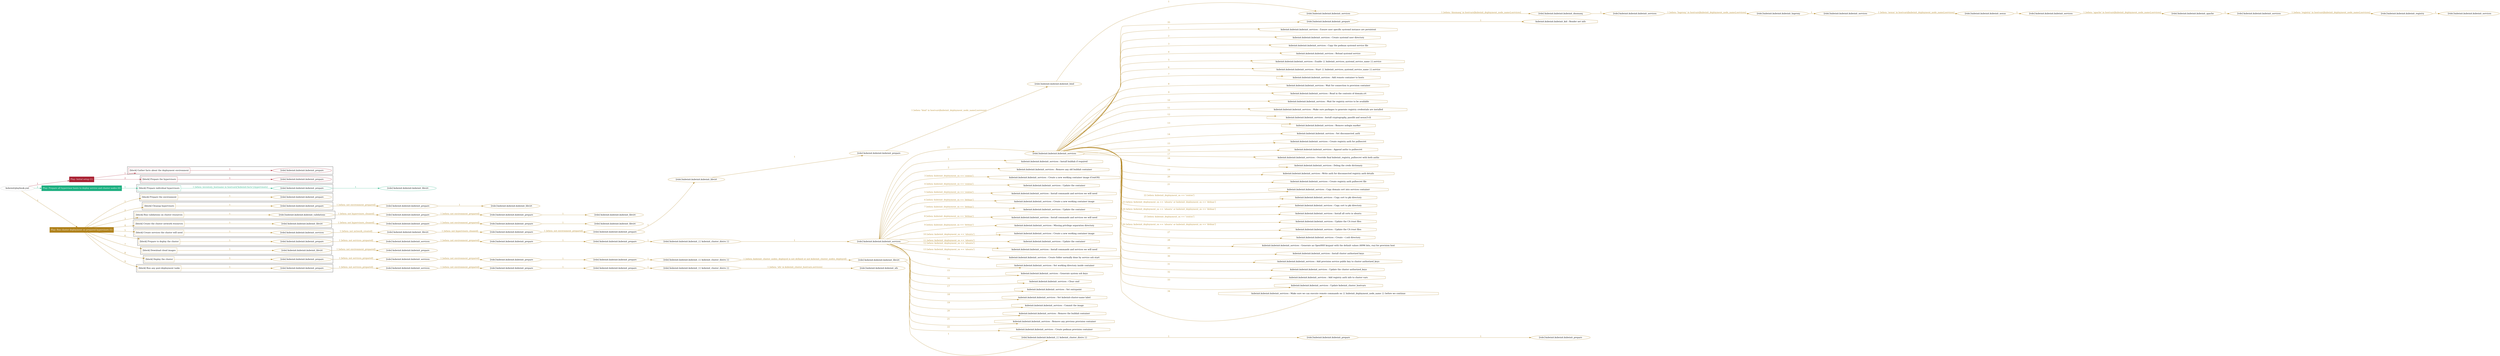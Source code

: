 digraph {
	graph [concentrate=true ordering=in rankdir=LR ratio=fill]
	edge [esep=5 sep=10]
	"kubeinit/playbook.yml" [id=root_node style=dotted]
	play_6368decb [label="Play: Initial setup (1)" color="#aa2233" fontcolor="#ffffff" id=play_6368decb shape=box style=filled tooltip=localhost]
	"kubeinit/playbook.yml" -> play_6368decb [label="1 " color="#aa2233" fontcolor="#aa2233" id=edge_22d1f5cd labeltooltip="1 " tooltip="1 "]
	subgraph "kubeinit.kubeinit.kubeinit_prepare" {
		role_af27869e [label="[role] kubeinit.kubeinit.kubeinit_prepare" color="#aa2233" id=role_af27869e tooltip="kubeinit.kubeinit.kubeinit_prepare"]
	}
	subgraph "kubeinit.kubeinit.kubeinit_prepare" {
		role_75b802d0 [label="[role] kubeinit.kubeinit.kubeinit_prepare" color="#aa2233" id=role_75b802d0 tooltip="kubeinit.kubeinit.kubeinit_prepare"]
	}
	subgraph "Play: Initial setup (1)" {
		play_6368decb -> block_4149a6dd [label=1 color="#aa2233" fontcolor="#aa2233" id=edge_c7c6b419 labeltooltip=1 tooltip=1]
		subgraph cluster_block_4149a6dd {
			block_4149a6dd [label="[block] Gather facts about the deployment environment" color="#aa2233" id=block_4149a6dd labeltooltip="Gather facts about the deployment environment" shape=box tooltip="Gather facts about the deployment environment"]
			block_4149a6dd -> role_af27869e [label="1 " color="#aa2233" fontcolor="#aa2233" id=edge_cffefa87 labeltooltip="1 " tooltip="1 "]
		}
		play_6368decb -> block_045c70bd [label=2 color="#aa2233" fontcolor="#aa2233" id=edge_3e06f135 labeltooltip=2 tooltip=2]
		subgraph cluster_block_045c70bd {
			block_045c70bd [label="[block] Prepare the hypervisors" color="#aa2233" id=block_045c70bd labeltooltip="Prepare the hypervisors" shape=box tooltip="Prepare the hypervisors"]
			block_045c70bd -> role_75b802d0 [label="1 " color="#aa2233" fontcolor="#aa2233" id=edge_b7607c8a labeltooltip="1 " tooltip="1 "]
		}
	}
	play_380cb801 [label="Play: Prepare all hypervisor hosts to deploy service and cluster nodes (0)" color="#1daf80" fontcolor="#ffffff" id=play_380cb801 shape=box style=filled tooltip="Play: Prepare all hypervisor hosts to deploy service and cluster nodes (0)"]
	"kubeinit/playbook.yml" -> play_380cb801 [label="2 " color="#1daf80" fontcolor="#1daf80" id=edge_76091f05 labeltooltip="2 " tooltip="2 "]
	subgraph "kubeinit.kubeinit.kubeinit_libvirt" {
		role_a0894254 [label="[role] kubeinit.kubeinit.kubeinit_libvirt" color="#1daf80" id=role_a0894254 tooltip="kubeinit.kubeinit.kubeinit_libvirt"]
	}
	subgraph "kubeinit.kubeinit.kubeinit_prepare" {
		role_86d5f048 [label="[role] kubeinit.kubeinit.kubeinit_prepare" color="#1daf80" id=role_86d5f048 tooltip="kubeinit.kubeinit.kubeinit_prepare"]
		role_86d5f048 -> role_a0894254 [label="1 " color="#1daf80" fontcolor="#1daf80" id=edge_fbe351bd labeltooltip="1 " tooltip="1 "]
	}
	subgraph "Play: Prepare all hypervisor hosts to deploy service and cluster nodes (0)" {
		play_380cb801 -> block_e3e93299 [label=1 color="#1daf80" fontcolor="#1daf80" id=edge_cedb4807 labeltooltip=1 tooltip=1]
		subgraph cluster_block_e3e93299 {
			block_e3e93299 [label="[block] Prepare individual hypervisors" color="#1daf80" id=block_e3e93299 labeltooltip="Prepare individual hypervisors" shape=box tooltip="Prepare individual hypervisors"]
			block_e3e93299 -> role_86d5f048 [label="1 [when: inventory_hostname in hostvars['kubeinit-facts'].hypervisors]" color="#1daf80" fontcolor="#1daf80" id=edge_11843541 labeltooltip="1 [when: inventory_hostname in hostvars['kubeinit-facts'].hypervisors]" tooltip="1 [when: inventory_hostname in hostvars['kubeinit-facts'].hypervisors]"]
		}
	}
	play_3caa5ac3 [label="Play: Run cluster deployment on prepared hypervisors (1)" color="#b0821c" fontcolor="#ffffff" id=play_3caa5ac3 shape=box style=filled tooltip=localhost]
	"kubeinit/playbook.yml" -> play_3caa5ac3 [label="3 " color="#b0821c" fontcolor="#b0821c" id=edge_ebc3ae12 labeltooltip="3 " tooltip="3 "]
	subgraph "kubeinit.kubeinit.kubeinit_prepare" {
		role_50d7f65a [label="[role] kubeinit.kubeinit.kubeinit_prepare" color="#b0821c" id=role_50d7f65a tooltip="kubeinit.kubeinit.kubeinit_prepare"]
	}
	subgraph "kubeinit.kubeinit.kubeinit_libvirt" {
		role_708b36d9 [label="[role] kubeinit.kubeinit.kubeinit_libvirt" color="#b0821c" id=role_708b36d9 tooltip="kubeinit.kubeinit.kubeinit_libvirt"]
	}
	subgraph "kubeinit.kubeinit.kubeinit_prepare" {
		role_cf2ed50d [label="[role] kubeinit.kubeinit.kubeinit_prepare" color="#b0821c" id=role_cf2ed50d tooltip="kubeinit.kubeinit.kubeinit_prepare"]
		role_cf2ed50d -> role_708b36d9 [label="1 " color="#b0821c" fontcolor="#b0821c" id=edge_85cb37f7 labeltooltip="1 " tooltip="1 "]
	}
	subgraph "kubeinit.kubeinit.kubeinit_prepare" {
		role_0a680c0c [label="[role] kubeinit.kubeinit.kubeinit_prepare" color="#b0821c" id=role_0a680c0c tooltip="kubeinit.kubeinit.kubeinit_prepare"]
		role_0a680c0c -> role_cf2ed50d [label="1 [when: not environment_prepared]" color="#b0821c" fontcolor="#b0821c" id=edge_2763e4c8 labeltooltip="1 [when: not environment_prepared]" tooltip="1 [when: not environment_prepared]"]
	}
	subgraph "kubeinit.kubeinit.kubeinit_libvirt" {
		role_84ce7282 [label="[role] kubeinit.kubeinit.kubeinit_libvirt" color="#b0821c" id=role_84ce7282 tooltip="kubeinit.kubeinit.kubeinit_libvirt"]
	}
	subgraph "kubeinit.kubeinit.kubeinit_prepare" {
		role_3beb1ab3 [label="[role] kubeinit.kubeinit.kubeinit_prepare" color="#b0821c" id=role_3beb1ab3 tooltip="kubeinit.kubeinit.kubeinit_prepare"]
		role_3beb1ab3 -> role_84ce7282 [label="1 " color="#b0821c" fontcolor="#b0821c" id=edge_7fbaeeff labeltooltip="1 " tooltip="1 "]
	}
	subgraph "kubeinit.kubeinit.kubeinit_prepare" {
		role_bb0002d6 [label="[role] kubeinit.kubeinit.kubeinit_prepare" color="#b0821c" id=role_bb0002d6 tooltip="kubeinit.kubeinit.kubeinit_prepare"]
		role_bb0002d6 -> role_3beb1ab3 [label="1 [when: not environment_prepared]" color="#b0821c" fontcolor="#b0821c" id=edge_559a1ad9 labeltooltip="1 [when: not environment_prepared]" tooltip="1 [when: not environment_prepared]"]
	}
	subgraph "kubeinit.kubeinit.kubeinit_validations" {
		role_0e9be8a3 [label="[role] kubeinit.kubeinit.kubeinit_validations" color="#b0821c" id=role_0e9be8a3 tooltip="kubeinit.kubeinit.kubeinit_validations"]
		role_0e9be8a3 -> role_bb0002d6 [label="1 [when: not hypervisors_cleaned]" color="#b0821c" fontcolor="#b0821c" id=edge_63990140 labeltooltip="1 [when: not hypervisors_cleaned]" tooltip="1 [when: not hypervisors_cleaned]"]
	}
	subgraph "kubeinit.kubeinit.kubeinit_libvirt" {
		role_fa993eea [label="[role] kubeinit.kubeinit.kubeinit_libvirt" color="#b0821c" id=role_fa993eea tooltip="kubeinit.kubeinit.kubeinit_libvirt"]
	}
	subgraph "kubeinit.kubeinit.kubeinit_prepare" {
		role_da7eb01d [label="[role] kubeinit.kubeinit.kubeinit_prepare" color="#b0821c" id=role_da7eb01d tooltip="kubeinit.kubeinit.kubeinit_prepare"]
		role_da7eb01d -> role_fa993eea [label="1 " color="#b0821c" fontcolor="#b0821c" id=edge_c2f574f6 labeltooltip="1 " tooltip="1 "]
	}
	subgraph "kubeinit.kubeinit.kubeinit_prepare" {
		role_6fe54c2c [label="[role] kubeinit.kubeinit.kubeinit_prepare" color="#b0821c" id=role_6fe54c2c tooltip="kubeinit.kubeinit.kubeinit_prepare"]
		role_6fe54c2c -> role_da7eb01d [label="1 [when: not environment_prepared]" color="#b0821c" fontcolor="#b0821c" id=edge_3d5237a5 labeltooltip="1 [when: not environment_prepared]" tooltip="1 [when: not environment_prepared]"]
	}
	subgraph "kubeinit.kubeinit.kubeinit_libvirt" {
		role_018dd13a [label="[role] kubeinit.kubeinit.kubeinit_libvirt" color="#b0821c" id=role_018dd13a tooltip="kubeinit.kubeinit.kubeinit_libvirt"]
		role_018dd13a -> role_6fe54c2c [label="1 [when: not hypervisors_cleaned]" color="#b0821c" fontcolor="#b0821c" id=edge_c5fc4caa labeltooltip="1 [when: not hypervisors_cleaned]" tooltip="1 [when: not hypervisors_cleaned]"]
	}
	subgraph "kubeinit.kubeinit.kubeinit_services" {
		role_279297cd [label="[role] kubeinit.kubeinit.kubeinit_services" color="#b0821c" id=role_279297cd tooltip="kubeinit.kubeinit.kubeinit_services"]
	}
	subgraph "kubeinit.kubeinit.kubeinit_registry" {
		role_5c20cfe4 [label="[role] kubeinit.kubeinit.kubeinit_registry" color="#b0821c" id=role_5c20cfe4 tooltip="kubeinit.kubeinit.kubeinit_registry"]
		role_5c20cfe4 -> role_279297cd [label="1 " color="#b0821c" fontcolor="#b0821c" id=edge_ecc319fb labeltooltip="1 " tooltip="1 "]
	}
	subgraph "kubeinit.kubeinit.kubeinit_services" {
		role_ecaef382 [label="[role] kubeinit.kubeinit.kubeinit_services" color="#b0821c" id=role_ecaef382 tooltip="kubeinit.kubeinit.kubeinit_services"]
		role_ecaef382 -> role_5c20cfe4 [label="1 [when: 'registry' in hostvars[kubeinit_deployment_node_name].services]" color="#b0821c" fontcolor="#b0821c" id=edge_1a4801a7 labeltooltip="1 [when: 'registry' in hostvars[kubeinit_deployment_node_name].services]" tooltip="1 [when: 'registry' in hostvars[kubeinit_deployment_node_name].services]"]
	}
	subgraph "kubeinit.kubeinit.kubeinit_apache" {
		role_c13dec02 [label="[role] kubeinit.kubeinit.kubeinit_apache" color="#b0821c" id=role_c13dec02 tooltip="kubeinit.kubeinit.kubeinit_apache"]
		role_c13dec02 -> role_ecaef382 [label="1 " color="#b0821c" fontcolor="#b0821c" id=edge_f76a4298 labeltooltip="1 " tooltip="1 "]
	}
	subgraph "kubeinit.kubeinit.kubeinit_services" {
		role_3bd1f605 [label="[role] kubeinit.kubeinit.kubeinit_services" color="#b0821c" id=role_3bd1f605 tooltip="kubeinit.kubeinit.kubeinit_services"]
		role_3bd1f605 -> role_c13dec02 [label="1 [when: 'apache' in hostvars[kubeinit_deployment_node_name].services]" color="#b0821c" fontcolor="#b0821c" id=edge_e2a0a5da labeltooltip="1 [when: 'apache' in hostvars[kubeinit_deployment_node_name].services]" tooltip="1 [when: 'apache' in hostvars[kubeinit_deployment_node_name].services]"]
	}
	subgraph "kubeinit.kubeinit.kubeinit_nexus" {
		role_ab4be271 [label="[role] kubeinit.kubeinit.kubeinit_nexus" color="#b0821c" id=role_ab4be271 tooltip="kubeinit.kubeinit.kubeinit_nexus"]
		role_ab4be271 -> role_3bd1f605 [label="1 " color="#b0821c" fontcolor="#b0821c" id=edge_ff393194 labeltooltip="1 " tooltip="1 "]
	}
	subgraph "kubeinit.kubeinit.kubeinit_services" {
		role_dc35b28a [label="[role] kubeinit.kubeinit.kubeinit_services" color="#b0821c" id=role_dc35b28a tooltip="kubeinit.kubeinit.kubeinit_services"]
		role_dc35b28a -> role_ab4be271 [label="1 [when: 'nexus' in hostvars[kubeinit_deployment_node_name].services]" color="#b0821c" fontcolor="#b0821c" id=edge_ba1a3f52 labeltooltip="1 [when: 'nexus' in hostvars[kubeinit_deployment_node_name].services]" tooltip="1 [when: 'nexus' in hostvars[kubeinit_deployment_node_name].services]"]
	}
	subgraph "kubeinit.kubeinit.kubeinit_haproxy" {
		role_926727ff [label="[role] kubeinit.kubeinit.kubeinit_haproxy" color="#b0821c" id=role_926727ff tooltip="kubeinit.kubeinit.kubeinit_haproxy"]
		role_926727ff -> role_dc35b28a [label="1 " color="#b0821c" fontcolor="#b0821c" id=edge_dab10b30 labeltooltip="1 " tooltip="1 "]
	}
	subgraph "kubeinit.kubeinit.kubeinit_services" {
		role_020812c1 [label="[role] kubeinit.kubeinit.kubeinit_services" color="#b0821c" id=role_020812c1 tooltip="kubeinit.kubeinit.kubeinit_services"]
		role_020812c1 -> role_926727ff [label="1 [when: 'haproxy' in hostvars[kubeinit_deployment_node_name].services]" color="#b0821c" fontcolor="#b0821c" id=edge_1b234868 labeltooltip="1 [when: 'haproxy' in hostvars[kubeinit_deployment_node_name].services]" tooltip="1 [when: 'haproxy' in hostvars[kubeinit_deployment_node_name].services]"]
	}
	subgraph "kubeinit.kubeinit.kubeinit_dnsmasq" {
		role_80fc2c1e [label="[role] kubeinit.kubeinit.kubeinit_dnsmasq" color="#b0821c" id=role_80fc2c1e tooltip="kubeinit.kubeinit.kubeinit_dnsmasq"]
		role_80fc2c1e -> role_020812c1 [label="1 " color="#b0821c" fontcolor="#b0821c" id=edge_bc0c0430 labeltooltip="1 " tooltip="1 "]
	}
	subgraph "kubeinit.kubeinit.kubeinit_services" {
		role_b00306df [label="[role] kubeinit.kubeinit.kubeinit_services" color="#b0821c" id=role_b00306df tooltip="kubeinit.kubeinit.kubeinit_services"]
		role_b00306df -> role_80fc2c1e [label="1 [when: 'dnsmasq' in hostvars[kubeinit_deployment_node_name].services]" color="#b0821c" fontcolor="#b0821c" id=edge_8e75e10c labeltooltip="1 [when: 'dnsmasq' in hostvars[kubeinit_deployment_node_name].services]" tooltip="1 [when: 'dnsmasq' in hostvars[kubeinit_deployment_node_name].services]"]
	}
	subgraph "kubeinit.kubeinit.kubeinit_bind" {
		role_41558fbc [label="[role] kubeinit.kubeinit.kubeinit_bind" color="#b0821c" id=role_41558fbc tooltip="kubeinit.kubeinit.kubeinit_bind"]
		role_41558fbc -> role_b00306df [label="1 " color="#b0821c" fontcolor="#b0821c" id=edge_d7f1b38c labeltooltip="1 " tooltip="1 "]
	}
	subgraph "kubeinit.kubeinit.kubeinit_prepare" {
		role_efe3eb4e [label="[role] kubeinit.kubeinit.kubeinit_prepare" color="#b0821c" id=role_efe3eb4e tooltip="kubeinit.kubeinit.kubeinit_prepare"]
		role_efe3eb4e -> role_41558fbc [label="1 [when: 'bind' in hostvars[kubeinit_deployment_node_name].services]" color="#b0821c" fontcolor="#b0821c" id=edge_e398b87c labeltooltip="1 [when: 'bind' in hostvars[kubeinit_deployment_node_name].services]" tooltip="1 [when: 'bind' in hostvars[kubeinit_deployment_node_name].services]"]
	}
	subgraph "kubeinit.kubeinit.kubeinit_libvirt" {
		role_57614a74 [label="[role] kubeinit.kubeinit.kubeinit_libvirt" color="#b0821c" id=role_57614a74 tooltip="kubeinit.kubeinit.kubeinit_libvirt"]
		role_57614a74 -> role_efe3eb4e [label="1 " color="#b0821c" fontcolor="#b0821c" id=edge_ee27d0e4 labeltooltip="1 " tooltip="1 "]
	}
	subgraph "kubeinit.kubeinit.kubeinit_prepare" {
		role_319a0b5f [label="[role] kubeinit.kubeinit.kubeinit_prepare" color="#b0821c" id=role_319a0b5f tooltip="kubeinit.kubeinit.kubeinit_prepare"]
		role_319a0b5f -> role_57614a74 [label="1 " color="#b0821c" fontcolor="#b0821c" id=edge_068053d1 labeltooltip="1 " tooltip="1 "]
	}
	subgraph "kubeinit.kubeinit.kubeinit_prepare" {
		role_cad4e9c5 [label="[role] kubeinit.kubeinit.kubeinit_prepare" color="#b0821c" id=role_cad4e9c5 tooltip="kubeinit.kubeinit.kubeinit_prepare"]
		role_cad4e9c5 -> role_319a0b5f [label="1 [when: not environment_prepared]" color="#b0821c" fontcolor="#b0821c" id=edge_8c547e0d labeltooltip="1 [when: not environment_prepared]" tooltip="1 [when: not environment_prepared]"]
	}
	subgraph "kubeinit.kubeinit.kubeinit_libvirt" {
		role_f8157eca [label="[role] kubeinit.kubeinit.kubeinit_libvirt" color="#b0821c" id=role_f8157eca tooltip="kubeinit.kubeinit.kubeinit_libvirt"]
		role_f8157eca -> role_cad4e9c5 [label="1 [when: not hypervisors_cleaned]" color="#b0821c" fontcolor="#b0821c" id=edge_7fd79ed9 labeltooltip="1 [when: not hypervisors_cleaned]" tooltip="1 [when: not hypervisors_cleaned]"]
	}
	subgraph "kubeinit.kubeinit.kubeinit_services" {
		role_472c8a89 [label="[role] kubeinit.kubeinit.kubeinit_services" color="#b0821c" id=role_472c8a89 tooltip="kubeinit.kubeinit.kubeinit_services"]
		role_472c8a89 -> role_f8157eca [label="1 [when: not network_created]" color="#b0821c" fontcolor="#b0821c" id=edge_64c0681a labeltooltip="1 [when: not network_created]" tooltip="1 [when: not network_created]"]
	}
	subgraph "kubeinit.kubeinit.kubeinit_prepare" {
		role_efee268f [label="[role] kubeinit.kubeinit.kubeinit_prepare" color="#b0821c" id=role_efee268f tooltip="kubeinit.kubeinit.kubeinit_prepare"]
		task_ff4dded9 [label="kubeinit.kubeinit.kubeinit_kid : Render net info" color="#b0821c" id=task_ff4dded9 shape=octagon tooltip="kubeinit.kubeinit.kubeinit_kid : Render net info"]
		role_efee268f -> task_ff4dded9 [label="1 " color="#b0821c" fontcolor="#b0821c" id=edge_2e38d897 labeltooltip="1 " tooltip="1 "]
	}
	subgraph "kubeinit.kubeinit.kubeinit_services" {
		role_0072fceb [label="[role] kubeinit.kubeinit.kubeinit_services" color="#b0821c" id=role_0072fceb tooltip="kubeinit.kubeinit.kubeinit_services"]
		task_d3b5e187 [label="kubeinit.kubeinit.kubeinit_services : Ensure user specific systemd instance are persistent" color="#b0821c" id=task_d3b5e187 shape=octagon tooltip="kubeinit.kubeinit.kubeinit_services : Ensure user specific systemd instance are persistent"]
		role_0072fceb -> task_d3b5e187 [label="1 " color="#b0821c" fontcolor="#b0821c" id=edge_1f3b4fd7 labeltooltip="1 " tooltip="1 "]
		task_7bacd6cc [label="kubeinit.kubeinit.kubeinit_services : Create systemd user directory" color="#b0821c" id=task_7bacd6cc shape=octagon tooltip="kubeinit.kubeinit.kubeinit_services : Create systemd user directory"]
		role_0072fceb -> task_7bacd6cc [label="2 " color="#b0821c" fontcolor="#b0821c" id=edge_d66ccae3 labeltooltip="2 " tooltip="2 "]
		task_7bed6c79 [label="kubeinit.kubeinit.kubeinit_services : Copy the podman systemd service file" color="#b0821c" id=task_7bed6c79 shape=octagon tooltip="kubeinit.kubeinit.kubeinit_services : Copy the podman systemd service file"]
		role_0072fceb -> task_7bed6c79 [label="3 " color="#b0821c" fontcolor="#b0821c" id=edge_80105cca labeltooltip="3 " tooltip="3 "]
		task_2bf443b9 [label="kubeinit.kubeinit.kubeinit_services : Reload systemd service" color="#b0821c" id=task_2bf443b9 shape=octagon tooltip="kubeinit.kubeinit.kubeinit_services : Reload systemd service"]
		role_0072fceb -> task_2bf443b9 [label="4 " color="#b0821c" fontcolor="#b0821c" id=edge_21309dfc labeltooltip="4 " tooltip="4 "]
		task_24b7ca25 [label="kubeinit.kubeinit.kubeinit_services : Enable {{ kubeinit_services_systemd_service_name }}.service" color="#b0821c" id=task_24b7ca25 shape=octagon tooltip="kubeinit.kubeinit.kubeinit_services : Enable {{ kubeinit_services_systemd_service_name }}.service"]
		role_0072fceb -> task_24b7ca25 [label="5 " color="#b0821c" fontcolor="#b0821c" id=edge_0291fb64 labeltooltip="5 " tooltip="5 "]
		task_070f7b4c [label="kubeinit.kubeinit.kubeinit_services : Start {{ kubeinit_services_systemd_service_name }}.service" color="#b0821c" id=task_070f7b4c shape=octagon tooltip="kubeinit.kubeinit.kubeinit_services : Start {{ kubeinit_services_systemd_service_name }}.service"]
		role_0072fceb -> task_070f7b4c [label="6 " color="#b0821c" fontcolor="#b0821c" id=edge_45987859 labeltooltip="6 " tooltip="6 "]
		task_04abea7c [label="kubeinit.kubeinit.kubeinit_services : Add remote container to hosts" color="#b0821c" id=task_04abea7c shape=octagon tooltip="kubeinit.kubeinit.kubeinit_services : Add remote container to hosts"]
		role_0072fceb -> task_04abea7c [label="7 " color="#b0821c" fontcolor="#b0821c" id=edge_8123bcad labeltooltip="7 " tooltip="7 "]
		task_f65d89f9 [label="kubeinit.kubeinit.kubeinit_services : Wait for connection to provision container" color="#b0821c" id=task_f65d89f9 shape=octagon tooltip="kubeinit.kubeinit.kubeinit_services : Wait for connection to provision container"]
		role_0072fceb -> task_f65d89f9 [label="8 " color="#b0821c" fontcolor="#b0821c" id=edge_25c3c9c6 labeltooltip="8 " tooltip="8 "]
		task_e1874590 [label="kubeinit.kubeinit.kubeinit_services : Read in the contents of domain.crt" color="#b0821c" id=task_e1874590 shape=octagon tooltip="kubeinit.kubeinit.kubeinit_services : Read in the contents of domain.crt"]
		role_0072fceb -> task_e1874590 [label="9 " color="#b0821c" fontcolor="#b0821c" id=edge_5146b28f labeltooltip="9 " tooltip="9 "]
		task_2a91ad50 [label="kubeinit.kubeinit.kubeinit_services : Wait for registry service to be available" color="#b0821c" id=task_2a91ad50 shape=octagon tooltip="kubeinit.kubeinit.kubeinit_services : Wait for registry service to be available"]
		role_0072fceb -> task_2a91ad50 [label="10 " color="#b0821c" fontcolor="#b0821c" id=edge_ef44a05a labeltooltip="10 " tooltip="10 "]
		task_ce7faec0 [label="kubeinit.kubeinit.kubeinit_services : Make sure packages to generate registry credentials are installed" color="#b0821c" id=task_ce7faec0 shape=octagon tooltip="kubeinit.kubeinit.kubeinit_services : Make sure packages to generate registry credentials are installed"]
		role_0072fceb -> task_ce7faec0 [label="11 " color="#b0821c" fontcolor="#b0821c" id=edge_dbd7793c labeltooltip="11 " tooltip="11 "]
		task_9e1faefe [label="kubeinit.kubeinit.kubeinit_services : Install cryptography, passlib and nexus3-cli" color="#b0821c" id=task_9e1faefe shape=octagon tooltip="kubeinit.kubeinit.kubeinit_services : Install cryptography, passlib and nexus3-cli"]
		role_0072fceb -> task_9e1faefe [label="12 " color="#b0821c" fontcolor="#b0821c" id=edge_bbb5d6df labeltooltip="12 " tooltip="12 "]
		task_e94fe266 [label="kubeinit.kubeinit.kubeinit_services : Remove nologin marker" color="#b0821c" id=task_e94fe266 shape=octagon tooltip="kubeinit.kubeinit.kubeinit_services : Remove nologin marker"]
		role_0072fceb -> task_e94fe266 [label="13 " color="#b0821c" fontcolor="#b0821c" id=edge_6b7c24f7 labeltooltip="13 " tooltip="13 "]
		task_c3bf38c8 [label="kubeinit.kubeinit.kubeinit_services : Set disconnected_auth" color="#b0821c" id=task_c3bf38c8 shape=octagon tooltip="kubeinit.kubeinit.kubeinit_services : Set disconnected_auth"]
		role_0072fceb -> task_c3bf38c8 [label="14 " color="#b0821c" fontcolor="#b0821c" id=edge_ec828fcb labeltooltip="14 " tooltip="14 "]
		task_249a2fe0 [label="kubeinit.kubeinit.kubeinit_services : Create registry auth for pullsecret" color="#b0821c" id=task_249a2fe0 shape=octagon tooltip="kubeinit.kubeinit.kubeinit_services : Create registry auth for pullsecret"]
		role_0072fceb -> task_249a2fe0 [label="15 " color="#b0821c" fontcolor="#b0821c" id=edge_7c29a85d labeltooltip="15 " tooltip="15 "]
		task_3714a42f [label="kubeinit.kubeinit.kubeinit_services : Append auths to pullsecret" color="#b0821c" id=task_3714a42f shape=octagon tooltip="kubeinit.kubeinit.kubeinit_services : Append auths to pullsecret"]
		role_0072fceb -> task_3714a42f [label="16 " color="#b0821c" fontcolor="#b0821c" id=edge_eb7cec04 labeltooltip="16 " tooltip="16 "]
		task_a2d54757 [label="kubeinit.kubeinit.kubeinit_services : Override final kubeinit_registry_pullsecret with both auths" color="#b0821c" id=task_a2d54757 shape=octagon tooltip="kubeinit.kubeinit.kubeinit_services : Override final kubeinit_registry_pullsecret with both auths"]
		role_0072fceb -> task_a2d54757 [label="17 " color="#b0821c" fontcolor="#b0821c" id=edge_9db33596 labeltooltip="17 " tooltip="17 "]
		task_3704f683 [label="kubeinit.kubeinit.kubeinit_services : Debug the creds dictionary" color="#b0821c" id=task_3704f683 shape=octagon tooltip="kubeinit.kubeinit.kubeinit_services : Debug the creds dictionary"]
		role_0072fceb -> task_3704f683 [label="18 " color="#b0821c" fontcolor="#b0821c" id=edge_5ddc5ce3 labeltooltip="18 " tooltip="18 "]
		task_352c7bff [label="kubeinit.kubeinit.kubeinit_services : Write auth for disconnected registry auth details" color="#b0821c" id=task_352c7bff shape=octagon tooltip="kubeinit.kubeinit.kubeinit_services : Write auth for disconnected registry auth details"]
		role_0072fceb -> task_352c7bff [label="19 " color="#b0821c" fontcolor="#b0821c" id=edge_1162397f labeltooltip="19 " tooltip="19 "]
		task_019ba880 [label="kubeinit.kubeinit.kubeinit_services : Create registry auth pullsecret file" color="#b0821c" id=task_019ba880 shape=octagon tooltip="kubeinit.kubeinit.kubeinit_services : Create registry auth pullsecret file"]
		role_0072fceb -> task_019ba880 [label="20 " color="#b0821c" fontcolor="#b0821c" id=edge_7a17b1a4 labeltooltip="20 " tooltip="20 "]
		task_7b76fc6e [label="kubeinit.kubeinit.kubeinit_services : Copy domain cert into services container" color="#b0821c" id=task_7b76fc6e shape=octagon tooltip="kubeinit.kubeinit.kubeinit_services : Copy domain cert into services container"]
		role_0072fceb -> task_7b76fc6e [label="21 " color="#b0821c" fontcolor="#b0821c" id=edge_c81665c2 labeltooltip="21 " tooltip="21 "]
		task_c0dbcbb4 [label="kubeinit.kubeinit.kubeinit_services : Copy cert to pki directory" color="#b0821c" id=task_c0dbcbb4 shape=octagon tooltip="kubeinit.kubeinit.kubeinit_services : Copy cert to pki directory"]
		role_0072fceb -> task_c0dbcbb4 [label="22 [when: kubeinit_deployment_os == 'centos']" color="#b0821c" fontcolor="#b0821c" id=edge_faaa995a labeltooltip="22 [when: kubeinit_deployment_os == 'centos']" tooltip="22 [when: kubeinit_deployment_os == 'centos']"]
		task_dd681b54 [label="kubeinit.kubeinit.kubeinit_services : Copy cert to pki directory" color="#b0821c" id=task_dd681b54 shape=octagon tooltip="kubeinit.kubeinit.kubeinit_services : Copy cert to pki directory"]
		role_0072fceb -> task_dd681b54 [label="23 [when: kubeinit_deployment_os == 'ubuntu' or kubeinit_deployment_os == 'debian']" color="#b0821c" fontcolor="#b0821c" id=edge_6be7085c labeltooltip="23 [when: kubeinit_deployment_os == 'ubuntu' or kubeinit_deployment_os == 'debian']" tooltip="23 [when: kubeinit_deployment_os == 'ubuntu' or kubeinit_deployment_os == 'debian']"]
		task_a8764cb0 [label="kubeinit.kubeinit.kubeinit_services : Install all certs in ubuntu" color="#b0821c" id=task_a8764cb0 shape=octagon tooltip="kubeinit.kubeinit.kubeinit_services : Install all certs in ubuntu"]
		role_0072fceb -> task_a8764cb0 [label="24 [when: kubeinit_deployment_os == 'ubuntu' or kubeinit_deployment_os == 'debian']" color="#b0821c" fontcolor="#b0821c" id=edge_f476e888 labeltooltip="24 [when: kubeinit_deployment_os == 'ubuntu' or kubeinit_deployment_os == 'debian']" tooltip="24 [when: kubeinit_deployment_os == 'ubuntu' or kubeinit_deployment_os == 'debian']"]
		task_08e63fdc [label="kubeinit.kubeinit.kubeinit_services : Update the CA trust files" color="#b0821c" id=task_08e63fdc shape=octagon tooltip="kubeinit.kubeinit.kubeinit_services : Update the CA trust files"]
		role_0072fceb -> task_08e63fdc [label="25 [when: kubeinit_deployment_os == 'centos']" color="#b0821c" fontcolor="#b0821c" id=edge_9529848a labeltooltip="25 [when: kubeinit_deployment_os == 'centos']" tooltip="25 [when: kubeinit_deployment_os == 'centos']"]
		task_ca2197bc [label="kubeinit.kubeinit.kubeinit_services : Update the CA trust files" color="#b0821c" id=task_ca2197bc shape=octagon tooltip="kubeinit.kubeinit.kubeinit_services : Update the CA trust files"]
		role_0072fceb -> task_ca2197bc [label="26 [when: kubeinit_deployment_os == 'ubuntu' or kubeinit_deployment_os == 'debian']" color="#b0821c" fontcolor="#b0821c" id=edge_11ff18e8 labeltooltip="26 [when: kubeinit_deployment_os == 'ubuntu' or kubeinit_deployment_os == 'debian']" tooltip="26 [when: kubeinit_deployment_os == 'ubuntu' or kubeinit_deployment_os == 'debian']"]
		task_2d6ce211 [label="kubeinit.kubeinit.kubeinit_services : Create ~/.ssh directory" color="#b0821c" id=task_2d6ce211 shape=octagon tooltip="kubeinit.kubeinit.kubeinit_services : Create ~/.ssh directory"]
		role_0072fceb -> task_2d6ce211 [label="27 " color="#b0821c" fontcolor="#b0821c" id=edge_ce8bc981 labeltooltip="27 " tooltip="27 "]
		task_db8c3eb2 [label="kubeinit.kubeinit.kubeinit_services : Generate an OpenSSH keypair with the default values (4096 bits, rsa) for provision host" color="#b0821c" id=task_db8c3eb2 shape=octagon tooltip="kubeinit.kubeinit.kubeinit_services : Generate an OpenSSH keypair with the default values (4096 bits, rsa) for provision host"]
		role_0072fceb -> task_db8c3eb2 [label="28 " color="#b0821c" fontcolor="#b0821c" id=edge_7607f5eb labeltooltip="28 " tooltip="28 "]
		task_3350f7a9 [label="kubeinit.kubeinit.kubeinit_services : Install cluster authorized keys" color="#b0821c" id=task_3350f7a9 shape=octagon tooltip="kubeinit.kubeinit.kubeinit_services : Install cluster authorized keys"]
		role_0072fceb -> task_3350f7a9 [label="29 " color="#b0821c" fontcolor="#b0821c" id=edge_c03fd4da labeltooltip="29 " tooltip="29 "]
		task_9c7e6b62 [label="kubeinit.kubeinit.kubeinit_services : Add provision service public key to cluster authorized_keys" color="#b0821c" id=task_9c7e6b62 shape=octagon tooltip="kubeinit.kubeinit.kubeinit_services : Add provision service public key to cluster authorized_keys"]
		role_0072fceb -> task_9c7e6b62 [label="30 " color="#b0821c" fontcolor="#b0821c" id=edge_16eea8bb labeltooltip="30 " tooltip="30 "]
		task_f9565132 [label="kubeinit.kubeinit.kubeinit_services : Update the cluster authorized_keys" color="#b0821c" id=task_f9565132 shape=octagon tooltip="kubeinit.kubeinit.kubeinit_services : Update the cluster authorized_keys"]
		role_0072fceb -> task_f9565132 [label="31 " color="#b0821c" fontcolor="#b0821c" id=edge_60edabef labeltooltip="31 " tooltip="31 "]
		task_b8204463 [label="kubeinit.kubeinit.kubeinit_services : Add registry auth info to cluster vars" color="#b0821c" id=task_b8204463 shape=octagon tooltip="kubeinit.kubeinit.kubeinit_services : Add registry auth info to cluster vars"]
		role_0072fceb -> task_b8204463 [label="32 " color="#b0821c" fontcolor="#b0821c" id=edge_8396f84f labeltooltip="32 " tooltip="32 "]
		task_1cc3ef87 [label="kubeinit.kubeinit.kubeinit_services : Update kubeinit_cluster_hostvars" color="#b0821c" id=task_1cc3ef87 shape=octagon tooltip="kubeinit.kubeinit.kubeinit_services : Update kubeinit_cluster_hostvars"]
		role_0072fceb -> task_1cc3ef87 [label="33 " color="#b0821c" fontcolor="#b0821c" id=edge_1c9ca80b labeltooltip="33 " tooltip="33 "]
		task_b5eca9b0 [label="kubeinit.kubeinit.kubeinit_services : Make sure we can execute remote commands on {{ kubeinit_deployment_node_name }} before we continue" color="#b0821c" id=task_b5eca9b0 shape=octagon tooltip="kubeinit.kubeinit.kubeinit_services : Make sure we can execute remote commands on {{ kubeinit_deployment_node_name }} before we continue"]
		role_0072fceb -> task_b5eca9b0 [label="34 " color="#b0821c" fontcolor="#b0821c" id=edge_0150b3ce labeltooltip="34 " tooltip="34 "]
		role_0072fceb -> role_efee268f [label="35 " color="#b0821c" fontcolor="#b0821c" id=edge_88f8a55a labeltooltip="35 " tooltip="35 "]
	}
	subgraph "kubeinit.kubeinit.kubeinit_services" {
		role_eabc753f [label="[role] kubeinit.kubeinit.kubeinit_services" color="#b0821c" id=role_eabc753f tooltip="kubeinit.kubeinit.kubeinit_services"]
		task_ea1f7f94 [label="kubeinit.kubeinit.kubeinit_services : Install buildah if required" color="#b0821c" id=task_ea1f7f94 shape=octagon tooltip="kubeinit.kubeinit.kubeinit_services : Install buildah if required"]
		role_eabc753f -> task_ea1f7f94 [label="1 " color="#b0821c" fontcolor="#b0821c" id=edge_9510de64 labeltooltip="1 " tooltip="1 "]
		task_4ba941ca [label="kubeinit.kubeinit.kubeinit_services : Remove any old buildah container" color="#b0821c" id=task_4ba941ca shape=octagon tooltip="kubeinit.kubeinit.kubeinit_services : Remove any old buildah container"]
		role_eabc753f -> task_4ba941ca [label="2 " color="#b0821c" fontcolor="#b0821c" id=edge_52913656 labeltooltip="2 " tooltip="2 "]
		task_e47b8998 [label="kubeinit.kubeinit.kubeinit_services : Create a new working container image (CentOS)" color="#b0821c" id=task_e47b8998 shape=octagon tooltip="kubeinit.kubeinit.kubeinit_services : Create a new working container image (CentOS)"]
		role_eabc753f -> task_e47b8998 [label="3 [when: kubeinit_deployment_os == 'centos']" color="#b0821c" fontcolor="#b0821c" id=edge_a7bbe742 labeltooltip="3 [when: kubeinit_deployment_os == 'centos']" tooltip="3 [when: kubeinit_deployment_os == 'centos']"]
		task_796701ec [label="kubeinit.kubeinit.kubeinit_services : Update the container" color="#b0821c" id=task_796701ec shape=octagon tooltip="kubeinit.kubeinit.kubeinit_services : Update the container"]
		role_eabc753f -> task_796701ec [label="4 [when: kubeinit_deployment_os == 'centos']" color="#b0821c" fontcolor="#b0821c" id=edge_b08bfe8d labeltooltip="4 [when: kubeinit_deployment_os == 'centos']" tooltip="4 [when: kubeinit_deployment_os == 'centos']"]
		task_bcf91e56 [label="kubeinit.kubeinit.kubeinit_services : Install commands and services we will need" color="#b0821c" id=task_bcf91e56 shape=octagon tooltip="kubeinit.kubeinit.kubeinit_services : Install commands and services we will need"]
		role_eabc753f -> task_bcf91e56 [label="5 [when: kubeinit_deployment_os == 'centos']" color="#b0821c" fontcolor="#b0821c" id=edge_fc1a25ec labeltooltip="5 [when: kubeinit_deployment_os == 'centos']" tooltip="5 [when: kubeinit_deployment_os == 'centos']"]
		task_e08e9f63 [label="kubeinit.kubeinit.kubeinit_services : Create a new working container image" color="#b0821c" id=task_e08e9f63 shape=octagon tooltip="kubeinit.kubeinit.kubeinit_services : Create a new working container image"]
		role_eabc753f -> task_e08e9f63 [label="6 [when: kubeinit_deployment_os == 'debian']" color="#b0821c" fontcolor="#b0821c" id=edge_e5114423 labeltooltip="6 [when: kubeinit_deployment_os == 'debian']" tooltip="6 [when: kubeinit_deployment_os == 'debian']"]
		task_545a98a0 [label="kubeinit.kubeinit.kubeinit_services : Update the container" color="#b0821c" id=task_545a98a0 shape=octagon tooltip="kubeinit.kubeinit.kubeinit_services : Update the container"]
		role_eabc753f -> task_545a98a0 [label="7 [when: kubeinit_deployment_os == 'debian']" color="#b0821c" fontcolor="#b0821c" id=edge_9f573fca labeltooltip="7 [when: kubeinit_deployment_os == 'debian']" tooltip="7 [when: kubeinit_deployment_os == 'debian']"]
		task_bc268573 [label="kubeinit.kubeinit.kubeinit_services : Install commands and services we will need" color="#b0821c" id=task_bc268573 shape=octagon tooltip="kubeinit.kubeinit.kubeinit_services : Install commands and services we will need"]
		role_eabc753f -> task_bc268573 [label="8 [when: kubeinit_deployment_os == 'debian']" color="#b0821c" fontcolor="#b0821c" id=edge_1b0471df labeltooltip="8 [when: kubeinit_deployment_os == 'debian']" tooltip="8 [when: kubeinit_deployment_os == 'debian']"]
		task_695a1e3b [label="kubeinit.kubeinit.kubeinit_services : Missing privilege separation directory" color="#b0821c" id=task_695a1e3b shape=octagon tooltip="kubeinit.kubeinit.kubeinit_services : Missing privilege separation directory"]
		role_eabc753f -> task_695a1e3b [label="9 [when: kubeinit_deployment_os == 'debian']" color="#b0821c" fontcolor="#b0821c" id=edge_d7027368 labeltooltip="9 [when: kubeinit_deployment_os == 'debian']" tooltip="9 [when: kubeinit_deployment_os == 'debian']"]
		task_a749db36 [label="kubeinit.kubeinit.kubeinit_services : Create a new working container image" color="#b0821c" id=task_a749db36 shape=octagon tooltip="kubeinit.kubeinit.kubeinit_services : Create a new working container image"]
		role_eabc753f -> task_a749db36 [label="10 [when: kubeinit_deployment_os == 'ubuntu']" color="#b0821c" fontcolor="#b0821c" id=edge_1a159c8a labeltooltip="10 [when: kubeinit_deployment_os == 'ubuntu']" tooltip="10 [when: kubeinit_deployment_os == 'ubuntu']"]
		task_035500f2 [label="kubeinit.kubeinit.kubeinit_services : Update the container" color="#b0821c" id=task_035500f2 shape=octagon tooltip="kubeinit.kubeinit.kubeinit_services : Update the container"]
		role_eabc753f -> task_035500f2 [label="11 [when: kubeinit_deployment_os == 'ubuntu']" color="#b0821c" fontcolor="#b0821c" id=edge_54382110 labeltooltip="11 [when: kubeinit_deployment_os == 'ubuntu']" tooltip="11 [when: kubeinit_deployment_os == 'ubuntu']"]
		task_77167f49 [label="kubeinit.kubeinit.kubeinit_services : Install commands and services we will need" color="#b0821c" id=task_77167f49 shape=octagon tooltip="kubeinit.kubeinit.kubeinit_services : Install commands and services we will need"]
		role_eabc753f -> task_77167f49 [label="12 [when: kubeinit_deployment_os == 'ubuntu']" color="#b0821c" fontcolor="#b0821c" id=edge_17f63b33 labeltooltip="12 [when: kubeinit_deployment_os == 'ubuntu']" tooltip="12 [when: kubeinit_deployment_os == 'ubuntu']"]
		task_63c7c95a [label="kubeinit.kubeinit.kubeinit_services : Create folder normally done by service ssh start" color="#b0821c" id=task_63c7c95a shape=octagon tooltip="kubeinit.kubeinit.kubeinit_services : Create folder normally done by service ssh start"]
		role_eabc753f -> task_63c7c95a [label="13 [when: kubeinit_deployment_os == 'ubuntu']" color="#b0821c" fontcolor="#b0821c" id=edge_ae6b919e labeltooltip="13 [when: kubeinit_deployment_os == 'ubuntu']" tooltip="13 [when: kubeinit_deployment_os == 'ubuntu']"]
		task_3f85667f [label="kubeinit.kubeinit.kubeinit_services : Set working directory inside container" color="#b0821c" id=task_3f85667f shape=octagon tooltip="kubeinit.kubeinit.kubeinit_services : Set working directory inside container"]
		role_eabc753f -> task_3f85667f [label="14 " color="#b0821c" fontcolor="#b0821c" id=edge_c5edd4c9 labeltooltip="14 " tooltip="14 "]
		task_48a07929 [label="kubeinit.kubeinit.kubeinit_services : Generate system ssh keys" color="#b0821c" id=task_48a07929 shape=octagon tooltip="kubeinit.kubeinit.kubeinit_services : Generate system ssh keys"]
		role_eabc753f -> task_48a07929 [label="15 " color="#b0821c" fontcolor="#b0821c" id=edge_48c9090d labeltooltip="15 " tooltip="15 "]
		task_cb0bc4c5 [label="kubeinit.kubeinit.kubeinit_services : Clear cmd" color="#b0821c" id=task_cb0bc4c5 shape=octagon tooltip="kubeinit.kubeinit.kubeinit_services : Clear cmd"]
		role_eabc753f -> task_cb0bc4c5 [label="16 " color="#b0821c" fontcolor="#b0821c" id=edge_7e4a1e5d labeltooltip="16 " tooltip="16 "]
		task_25dab848 [label="kubeinit.kubeinit.kubeinit_services : Set entrypoint" color="#b0821c" id=task_25dab848 shape=octagon tooltip="kubeinit.kubeinit.kubeinit_services : Set entrypoint"]
		role_eabc753f -> task_25dab848 [label="17 " color="#b0821c" fontcolor="#b0821c" id=edge_9266be7c labeltooltip="17 " tooltip="17 "]
		task_3fb3a464 [label="kubeinit.kubeinit.kubeinit_services : Set kubeinit-cluster-name label" color="#b0821c" id=task_3fb3a464 shape=octagon tooltip="kubeinit.kubeinit.kubeinit_services : Set kubeinit-cluster-name label"]
		role_eabc753f -> task_3fb3a464 [label="18 " color="#b0821c" fontcolor="#b0821c" id=edge_4218d17b labeltooltip="18 " tooltip="18 "]
		task_83f0dff5 [label="kubeinit.kubeinit.kubeinit_services : Commit the image" color="#b0821c" id=task_83f0dff5 shape=octagon tooltip="kubeinit.kubeinit.kubeinit_services : Commit the image"]
		role_eabc753f -> task_83f0dff5 [label="19 " color="#b0821c" fontcolor="#b0821c" id=edge_bb019d0f labeltooltip="19 " tooltip="19 "]
		task_9e1e3c7a [label="kubeinit.kubeinit.kubeinit_services : Remove the buildah container" color="#b0821c" id=task_9e1e3c7a shape=octagon tooltip="kubeinit.kubeinit.kubeinit_services : Remove the buildah container"]
		role_eabc753f -> task_9e1e3c7a [label="20 " color="#b0821c" fontcolor="#b0821c" id=edge_0a7dfa15 labeltooltip="20 " tooltip="20 "]
		task_276bc3f1 [label="kubeinit.kubeinit.kubeinit_services : Remove any previous provision container" color="#b0821c" id=task_276bc3f1 shape=octagon tooltip="kubeinit.kubeinit.kubeinit_services : Remove any previous provision container"]
		role_eabc753f -> task_276bc3f1 [label="21 " color="#b0821c" fontcolor="#b0821c" id=edge_cd8ffecb labeltooltip="21 " tooltip="21 "]
		task_e1748dc7 [label="kubeinit.kubeinit.kubeinit_services : Create podman provision container" color="#b0821c" id=task_e1748dc7 shape=octagon tooltip="kubeinit.kubeinit.kubeinit_services : Create podman provision container"]
		role_eabc753f -> task_e1748dc7 [label="22 " color="#b0821c" fontcolor="#b0821c" id=edge_2146a03c labeltooltip="22 " tooltip="22 "]
		role_eabc753f -> role_0072fceb [label="23 " color="#b0821c" fontcolor="#b0821c" id=edge_59dd9830 labeltooltip="23 " tooltip="23 "]
	}
	subgraph "kubeinit.kubeinit.kubeinit_{{ kubeinit_cluster_distro }}" {
		role_3869f9d9 [label="[role] kubeinit.kubeinit.kubeinit_{{ kubeinit_cluster_distro }}" color="#b0821c" id=role_3869f9d9 tooltip="kubeinit.kubeinit.kubeinit_{{ kubeinit_cluster_distro }}"]
		role_3869f9d9 -> role_eabc753f [label="1 " color="#b0821c" fontcolor="#b0821c" id=edge_d426007d labeltooltip="1 " tooltip="1 "]
	}
	subgraph "kubeinit.kubeinit.kubeinit_prepare" {
		role_3cff19f0 [label="[role] kubeinit.kubeinit.kubeinit_prepare" color="#b0821c" id=role_3cff19f0 tooltip="kubeinit.kubeinit.kubeinit_prepare"]
		role_3cff19f0 -> role_3869f9d9 [label="1 " color="#b0821c" fontcolor="#b0821c" id=edge_d5d7493d labeltooltip="1 " tooltip="1 "]
	}
	subgraph "kubeinit.kubeinit.kubeinit_prepare" {
		role_335e5f8e [label="[role] kubeinit.kubeinit.kubeinit_prepare" color="#b0821c" id=role_335e5f8e tooltip="kubeinit.kubeinit.kubeinit_prepare"]
		role_335e5f8e -> role_3cff19f0 [label="1 " color="#b0821c" fontcolor="#b0821c" id=edge_bfb1bee6 labeltooltip="1 " tooltip="1 "]
	}
	subgraph "kubeinit.kubeinit.kubeinit_services" {
		role_762ce6e8 [label="[role] kubeinit.kubeinit.kubeinit_services" color="#b0821c" id=role_762ce6e8 tooltip="kubeinit.kubeinit.kubeinit_services"]
		role_762ce6e8 -> role_335e5f8e [label="1 [when: not environment_prepared]" color="#b0821c" fontcolor="#b0821c" id=edge_a56b3cc0 labeltooltip="1 [when: not environment_prepared]" tooltip="1 [when: not environment_prepared]"]
	}
	subgraph "kubeinit.kubeinit.kubeinit_prepare" {
		role_e631cf1e [label="[role] kubeinit.kubeinit.kubeinit_prepare" color="#b0821c" id=role_e631cf1e tooltip="kubeinit.kubeinit.kubeinit_prepare"]
		role_e631cf1e -> role_762ce6e8 [label="1 [when: not services_prepared]" color="#b0821c" fontcolor="#b0821c" id=edge_d53f4639 labeltooltip="1 [when: not services_prepared]" tooltip="1 [when: not services_prepared]"]
	}
	subgraph "kubeinit.kubeinit.kubeinit_prepare" {
		role_f99789f6 [label="[role] kubeinit.kubeinit.kubeinit_prepare" color="#b0821c" id=role_f99789f6 tooltip="kubeinit.kubeinit.kubeinit_prepare"]
	}
	subgraph "kubeinit.kubeinit.kubeinit_libvirt" {
		role_6bac750e [label="[role] kubeinit.kubeinit.kubeinit_libvirt" color="#b0821c" id=role_6bac750e tooltip="kubeinit.kubeinit.kubeinit_libvirt"]
		role_6bac750e -> role_f99789f6 [label="1 [when: not environment_prepared]" color="#b0821c" fontcolor="#b0821c" id=edge_515e243e labeltooltip="1 [when: not environment_prepared]" tooltip="1 [when: not environment_prepared]"]
	}
	subgraph "kubeinit.kubeinit.kubeinit_prepare" {
		role_91428df1 [label="[role] kubeinit.kubeinit.kubeinit_prepare" color="#b0821c" id=role_91428df1 tooltip="kubeinit.kubeinit.kubeinit_prepare"]
	}
	subgraph "kubeinit.kubeinit.kubeinit_prepare" {
		role_0ce44c18 [label="[role] kubeinit.kubeinit.kubeinit_prepare" color="#b0821c" id=role_0ce44c18 tooltip="kubeinit.kubeinit.kubeinit_prepare"]
		role_0ce44c18 -> role_91428df1 [label="1 " color="#b0821c" fontcolor="#b0821c" id=edge_93cd13d9 labeltooltip="1 " tooltip="1 "]
	}
	subgraph "kubeinit.kubeinit.kubeinit_{{ kubeinit_cluster_distro }}" {
		role_e35716a6 [label="[role] kubeinit.kubeinit.kubeinit_{{ kubeinit_cluster_distro }}" color="#b0821c" id=role_e35716a6 tooltip="kubeinit.kubeinit.kubeinit_{{ kubeinit_cluster_distro }}"]
		role_e35716a6 -> role_0ce44c18 [label="1 " color="#b0821c" fontcolor="#b0821c" id=edge_a62395a8 labeltooltip="1 " tooltip="1 "]
	}
	subgraph "kubeinit.kubeinit.kubeinit_libvirt" {
		role_a6394162 [label="[role] kubeinit.kubeinit.kubeinit_libvirt" color="#b0821c" id=role_a6394162 tooltip="kubeinit.kubeinit.kubeinit_libvirt"]
		role_a6394162 -> role_e35716a6 [label="1 " color="#b0821c" fontcolor="#b0821c" id=edge_7229c48c labeltooltip="1 " tooltip="1 "]
	}
	subgraph "kubeinit.kubeinit.kubeinit_{{ kubeinit_cluster_distro }}" {
		role_cb41644e [label="[role] kubeinit.kubeinit.kubeinit_{{ kubeinit_cluster_distro }}" color="#b0821c" id=role_cb41644e tooltip="kubeinit.kubeinit.kubeinit_{{ kubeinit_cluster_distro }}"]
		role_cb41644e -> role_a6394162 [label="1 [when: kubeinit_cluster_nodes_deployed is not defined or not kubeinit_cluster_nodes_deployed]" color="#b0821c" fontcolor="#b0821c" id=edge_1cdc83ed labeltooltip="1 [when: kubeinit_cluster_nodes_deployed is not defined or not kubeinit_cluster_nodes_deployed]" tooltip="1 [when: kubeinit_cluster_nodes_deployed is not defined or not kubeinit_cluster_nodes_deployed]"]
	}
	subgraph "kubeinit.kubeinit.kubeinit_prepare" {
		role_5820e312 [label="[role] kubeinit.kubeinit.kubeinit_prepare" color="#b0821c" id=role_5820e312 tooltip="kubeinit.kubeinit.kubeinit_prepare"]
		role_5820e312 -> role_cb41644e [label="1 " color="#b0821c" fontcolor="#b0821c" id=edge_f8bdfdcd labeltooltip="1 " tooltip="1 "]
	}
	subgraph "kubeinit.kubeinit.kubeinit_prepare" {
		role_ec066913 [label="[role] kubeinit.kubeinit.kubeinit_prepare" color="#b0821c" id=role_ec066913 tooltip="kubeinit.kubeinit.kubeinit_prepare"]
		role_ec066913 -> role_5820e312 [label="1 " color="#b0821c" fontcolor="#b0821c" id=edge_a839e369 labeltooltip="1 " tooltip="1 "]
	}
	subgraph "kubeinit.kubeinit.kubeinit_services" {
		role_e9f11aa3 [label="[role] kubeinit.kubeinit.kubeinit_services" color="#b0821c" id=role_e9f11aa3 tooltip="kubeinit.kubeinit.kubeinit_services"]
		role_e9f11aa3 -> role_ec066913 [label="1 [when: not environment_prepared]" color="#b0821c" fontcolor="#b0821c" id=edge_3844f23b labeltooltip="1 [when: not environment_prepared]" tooltip="1 [when: not environment_prepared]"]
	}
	subgraph "kubeinit.kubeinit.kubeinit_prepare" {
		role_f7e3f709 [label="[role] kubeinit.kubeinit.kubeinit_prepare" color="#b0821c" id=role_f7e3f709 tooltip="kubeinit.kubeinit.kubeinit_prepare"]
		role_f7e3f709 -> role_e9f11aa3 [label="1 [when: not services_prepared]" color="#b0821c" fontcolor="#b0821c" id=edge_a082571a labeltooltip="1 [when: not services_prepared]" tooltip="1 [when: not services_prepared]"]
	}
	subgraph "kubeinit.kubeinit.kubeinit_nfs" {
		role_b52f1c03 [label="[role] kubeinit.kubeinit.kubeinit_nfs" color="#b0821c" id=role_b52f1c03 tooltip="kubeinit.kubeinit.kubeinit_nfs"]
	}
	subgraph "kubeinit.kubeinit.kubeinit_{{ kubeinit_cluster_distro }}" {
		role_c2906e8a [label="[role] kubeinit.kubeinit.kubeinit_{{ kubeinit_cluster_distro }}" color="#b0821c" id=role_c2906e8a tooltip="kubeinit.kubeinit.kubeinit_{{ kubeinit_cluster_distro }}"]
		role_c2906e8a -> role_b52f1c03 [label="1 [when: 'nfs' in kubeinit_cluster_hostvars.services]" color="#b0821c" fontcolor="#b0821c" id=edge_89d29d07 labeltooltip="1 [when: 'nfs' in kubeinit_cluster_hostvars.services]" tooltip="1 [when: 'nfs' in kubeinit_cluster_hostvars.services]"]
	}
	subgraph "kubeinit.kubeinit.kubeinit_prepare" {
		role_ae6d4449 [label="[role] kubeinit.kubeinit.kubeinit_prepare" color="#b0821c" id=role_ae6d4449 tooltip="kubeinit.kubeinit.kubeinit_prepare"]
		role_ae6d4449 -> role_c2906e8a [label="1 " color="#b0821c" fontcolor="#b0821c" id=edge_d62a50ba labeltooltip="1 " tooltip="1 "]
	}
	subgraph "kubeinit.kubeinit.kubeinit_prepare" {
		role_2c9362ed [label="[role] kubeinit.kubeinit.kubeinit_prepare" color="#b0821c" id=role_2c9362ed tooltip="kubeinit.kubeinit.kubeinit_prepare"]
		role_2c9362ed -> role_ae6d4449 [label="1 " color="#b0821c" fontcolor="#b0821c" id=edge_78b53e24 labeltooltip="1 " tooltip="1 "]
	}
	subgraph "kubeinit.kubeinit.kubeinit_services" {
		role_94443f50 [label="[role] kubeinit.kubeinit.kubeinit_services" color="#b0821c" id=role_94443f50 tooltip="kubeinit.kubeinit.kubeinit_services"]
		role_94443f50 -> role_2c9362ed [label="1 [when: not environment_prepared]" color="#b0821c" fontcolor="#b0821c" id=edge_56e88ef7 labeltooltip="1 [when: not environment_prepared]" tooltip="1 [when: not environment_prepared]"]
	}
	subgraph "kubeinit.kubeinit.kubeinit_prepare" {
		role_0998e1ff [label="[role] kubeinit.kubeinit.kubeinit_prepare" color="#b0821c" id=role_0998e1ff tooltip="kubeinit.kubeinit.kubeinit_prepare"]
		role_0998e1ff -> role_94443f50 [label="1 [when: not services_prepared]" color="#b0821c" fontcolor="#b0821c" id=edge_2d0f4d64 labeltooltip="1 [when: not services_prepared]" tooltip="1 [when: not services_prepared]"]
	}
	subgraph "Play: Run cluster deployment on prepared hypervisors (1)" {
		play_3caa5ac3 -> block_5b210708 [label=1 color="#b0821c" fontcolor="#b0821c" id=edge_c7515a60 labeltooltip=1 tooltip=1]
		subgraph cluster_block_5b210708 {
			block_5b210708 [label="[block] Prepare the environment" color="#b0821c" id=block_5b210708 labeltooltip="Prepare the environment" shape=box tooltip="Prepare the environment"]
			block_5b210708 -> role_50d7f65a [label="1 " color="#b0821c" fontcolor="#b0821c" id=edge_bc9005da labeltooltip="1 " tooltip="1 "]
		}
		play_3caa5ac3 -> block_e1013845 [label=2 color="#b0821c" fontcolor="#b0821c" id=edge_6b2ca648 labeltooltip=2 tooltip=2]
		subgraph cluster_block_e1013845 {
			block_e1013845 [label="[block] Cleanup hypervisors" color="#b0821c" id=block_e1013845 labeltooltip="Cleanup hypervisors" shape=box tooltip="Cleanup hypervisors"]
			block_e1013845 -> role_0a680c0c [label="1 " color="#b0821c" fontcolor="#b0821c" id=edge_bddbbb5f labeltooltip="1 " tooltip="1 "]
		}
		play_3caa5ac3 -> block_d09fa678 [label=3 color="#b0821c" fontcolor="#b0821c" id=edge_d00ae3c8 labeltooltip=3 tooltip=3]
		subgraph cluster_block_d09fa678 {
			block_d09fa678 [label="[block] Run validations on cluster resources" color="#b0821c" id=block_d09fa678 labeltooltip="Run validations on cluster resources" shape=box tooltip="Run validations on cluster resources"]
			block_d09fa678 -> role_0e9be8a3 [label="1 " color="#b0821c" fontcolor="#b0821c" id=edge_bc461206 labeltooltip="1 " tooltip="1 "]
		}
		play_3caa5ac3 -> block_af4e1394 [label=4 color="#b0821c" fontcolor="#b0821c" id=edge_3cbb716a labeltooltip=4 tooltip=4]
		subgraph cluster_block_af4e1394 {
			block_af4e1394 [label="[block] Create the cluster network resources" color="#b0821c" id=block_af4e1394 labeltooltip="Create the cluster network resources" shape=box tooltip="Create the cluster network resources"]
			block_af4e1394 -> role_018dd13a [label="1 " color="#b0821c" fontcolor="#b0821c" id=edge_5a73a47f labeltooltip="1 " tooltip="1 "]
		}
		play_3caa5ac3 -> block_57c6a4bd [label=5 color="#b0821c" fontcolor="#b0821c" id=edge_06b2de02 labeltooltip=5 tooltip=5]
		subgraph cluster_block_57c6a4bd {
			block_57c6a4bd [label="[block] Create services the cluster will need" color="#b0821c" id=block_57c6a4bd labeltooltip="Create services the cluster will need" shape=box tooltip="Create services the cluster will need"]
			block_57c6a4bd -> role_472c8a89 [label="1 " color="#b0821c" fontcolor="#b0821c" id=edge_0addc724 labeltooltip="1 " tooltip="1 "]
		}
		play_3caa5ac3 -> block_0e112c87 [label=6 color="#b0821c" fontcolor="#b0821c" id=edge_68cf46d5 labeltooltip=6 tooltip=6]
		subgraph cluster_block_0e112c87 {
			block_0e112c87 [label="[block] Prepare to deploy the cluster" color="#b0821c" id=block_0e112c87 labeltooltip="Prepare to deploy the cluster" shape=box tooltip="Prepare to deploy the cluster"]
			block_0e112c87 -> role_e631cf1e [label="1 " color="#b0821c" fontcolor="#b0821c" id=edge_0ea25048 labeltooltip="1 " tooltip="1 "]
		}
		play_3caa5ac3 -> block_5250223f [label=7 color="#b0821c" fontcolor="#b0821c" id=edge_97a74a1a labeltooltip=7 tooltip=7]
		subgraph cluster_block_5250223f {
			block_5250223f [label="[block] Download cloud images" color="#b0821c" id=block_5250223f labeltooltip="Download cloud images" shape=box tooltip="Download cloud images"]
			block_5250223f -> role_6bac750e [label="1 " color="#b0821c" fontcolor="#b0821c" id=edge_900440a9 labeltooltip="1 " tooltip="1 "]
		}
		play_3caa5ac3 -> block_ad31e3cd [label=8 color="#b0821c" fontcolor="#b0821c" id=edge_369f373a labeltooltip=8 tooltip=8]
		subgraph cluster_block_ad31e3cd {
			block_ad31e3cd [label="[block] Deploy the cluster" color="#b0821c" id=block_ad31e3cd labeltooltip="Deploy the cluster" shape=box tooltip="Deploy the cluster"]
			block_ad31e3cd -> role_f7e3f709 [label="1 " color="#b0821c" fontcolor="#b0821c" id=edge_f344a727 labeltooltip="1 " tooltip="1 "]
		}
		play_3caa5ac3 -> block_c0206779 [label=9 color="#b0821c" fontcolor="#b0821c" id=edge_b09e6daf labeltooltip=9 tooltip=9]
		subgraph cluster_block_c0206779 {
			block_c0206779 [label="[block] Run any post-deployment tasks" color="#b0821c" id=block_c0206779 labeltooltip="Run any post-deployment tasks" shape=box tooltip="Run any post-deployment tasks"]
			block_c0206779 -> role_0998e1ff [label="1 " color="#b0821c" fontcolor="#b0821c" id=edge_ea91a515 labeltooltip="1 " tooltip="1 "]
		}
	}
}
